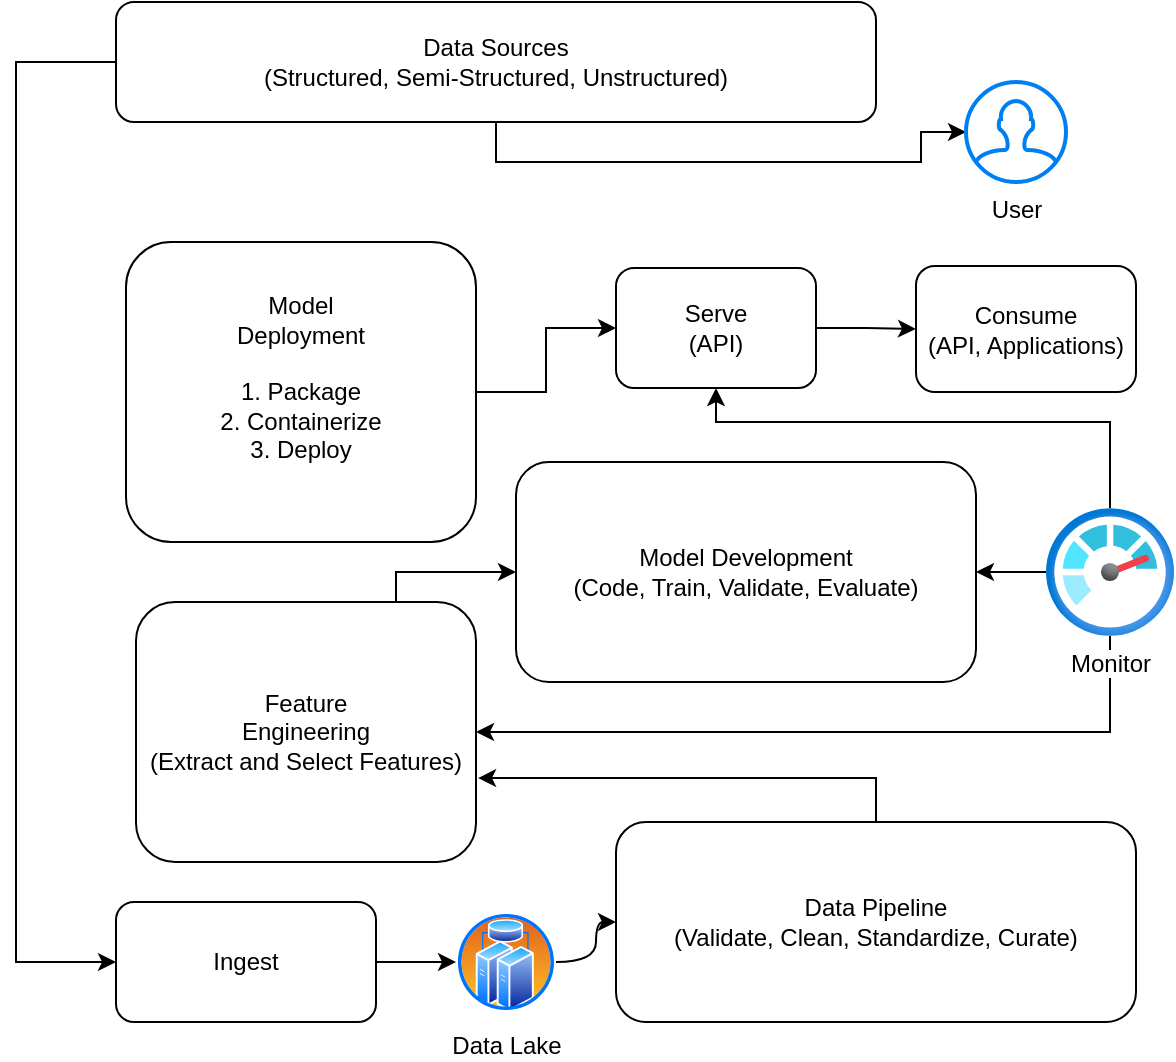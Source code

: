 <mxfile version="24.2.5" type="github">
  <diagram id="RiWKcLgWkrJcIcHR27N2">
    <mxGraphModel dx="878" dy="512" grid="1" gridSize="10" guides="1" tooltips="1" connect="1" arrows="1" fold="1" page="1" pageScale="1" pageWidth="850" pageHeight="1100" math="0" shadow="0">
      <root>
        <mxCell id="0" />
        <mxCell id="1" parent="0" />
        <mxCell id="2" value="Data Sources&lt;div&gt;(Structured, Semi-Structured, Unstructured)&lt;/div&gt;" style="rounded=1;whiteSpace=wrap;html=1;" parent="1" vertex="1">
          <mxGeometry x="150" y="40" width="380" height="60" as="geometry" />
        </mxCell>
        <mxCell id="VYimN6RkKvtl3lPOf37L-23" value="" style="edgeStyle=orthogonalEdgeStyle;rounded=0;orthogonalLoop=1;jettySize=auto;html=1;exitX=0.5;exitY=1;exitDx=0;exitDy=0;" edge="1" parent="1" source="2" target="VYimN6RkKvtl3lPOf37L-8">
          <mxGeometry relative="1" as="geometry" />
        </mxCell>
        <mxCell id="VYimN6RkKvtl3lPOf37L-4" value="Consume&lt;div&gt;(API, Applications)&lt;/div&gt;" style="rounded=1;whiteSpace=wrap;html=1;" vertex="1" parent="1">
          <mxGeometry x="550" y="172" width="110" height="63" as="geometry" />
        </mxCell>
        <mxCell id="VYimN6RkKvtl3lPOf37L-8" value="User" style="html=1;verticalLabelPosition=bottom;align=center;labelBackgroundColor=#ffffff;verticalAlign=top;strokeWidth=2;strokeColor=#0080F0;shadow=0;dashed=0;shape=mxgraph.ios7.icons.user;" vertex="1" parent="1">
          <mxGeometry x="575" y="80" width="50" height="50" as="geometry" />
        </mxCell>
        <mxCell id="VYimN6RkKvtl3lPOf37L-10" value="" style="edgeStyle=orthogonalEdgeStyle;rounded=0;orthogonalLoop=1;jettySize=auto;html=1;" edge="1" parent="1" source="VYimN6RkKvtl3lPOf37L-9" target="VYimN6RkKvtl3lPOf37L-4">
          <mxGeometry relative="1" as="geometry" />
        </mxCell>
        <mxCell id="VYimN6RkKvtl3lPOf37L-9" value="Serve&lt;div&gt;(API)&lt;/div&gt;" style="rounded=1;whiteSpace=wrap;html=1;" vertex="1" parent="1">
          <mxGeometry x="400" y="173" width="100" height="60" as="geometry" />
        </mxCell>
        <mxCell id="VYimN6RkKvtl3lPOf37L-12" value="" style="edgeStyle=orthogonalEdgeStyle;rounded=0;orthogonalLoop=1;jettySize=auto;html=1;" edge="1" parent="1" source="VYimN6RkKvtl3lPOf37L-11" target="VYimN6RkKvtl3lPOf37L-9">
          <mxGeometry relative="1" as="geometry" />
        </mxCell>
        <mxCell id="VYimN6RkKvtl3lPOf37L-11" value="Model&lt;div&gt;Deployment&lt;/div&gt;&lt;div&gt;&lt;br&gt;&lt;/div&gt;&lt;div&gt;1. Package&lt;/div&gt;&lt;div&gt;2. Containerize&lt;/div&gt;&lt;div&gt;3. Deploy&lt;/div&gt;&lt;div&gt;&lt;br&gt;&lt;/div&gt;" style="rounded=1;whiteSpace=wrap;html=1;" vertex="1" parent="1">
          <mxGeometry x="155" y="160" width="175" height="150" as="geometry" />
        </mxCell>
        <mxCell id="VYimN6RkKvtl3lPOf37L-13" value="Model Development&lt;div&gt;(Code, Train, Validate, Evaluate)&lt;/div&gt;" style="rounded=1;whiteSpace=wrap;html=1;" vertex="1" parent="1">
          <mxGeometry x="350" y="270" width="230" height="110" as="geometry" />
        </mxCell>
        <mxCell id="VYimN6RkKvtl3lPOf37L-18" style="edgeStyle=orthogonalEdgeStyle;rounded=0;orthogonalLoop=1;jettySize=auto;html=1;entryX=0;entryY=0.5;entryDx=0;entryDy=0;" edge="1" parent="1" source="VYimN6RkKvtl3lPOf37L-14" target="VYimN6RkKvtl3lPOf37L-13">
          <mxGeometry relative="1" as="geometry">
            <Array as="points">
              <mxPoint x="290" y="325" />
            </Array>
          </mxGeometry>
        </mxCell>
        <mxCell id="VYimN6RkKvtl3lPOf37L-14" value="Feature&lt;div&gt;Engineering&lt;/div&gt;&lt;div&gt;(Extract and Select Features)&lt;/div&gt;" style="rounded=1;whiteSpace=wrap;html=1;" vertex="1" parent="1">
          <mxGeometry x="160" y="340" width="170" height="130" as="geometry" />
        </mxCell>
        <mxCell id="VYimN6RkKvtl3lPOf37L-16" style="edgeStyle=orthogonalEdgeStyle;rounded=0;orthogonalLoop=1;jettySize=auto;html=1;" edge="1" parent="1" source="VYimN6RkKvtl3lPOf37L-15" target="VYimN6RkKvtl3lPOf37L-9">
          <mxGeometry relative="1" as="geometry">
            <Array as="points">
              <mxPoint x="647" y="250" />
              <mxPoint x="450" y="250" />
            </Array>
          </mxGeometry>
        </mxCell>
        <mxCell id="VYimN6RkKvtl3lPOf37L-17" value="" style="edgeStyle=orthogonalEdgeStyle;rounded=0;orthogonalLoop=1;jettySize=auto;html=1;" edge="1" parent="1" source="VYimN6RkKvtl3lPOf37L-15" target="VYimN6RkKvtl3lPOf37L-13">
          <mxGeometry relative="1" as="geometry" />
        </mxCell>
        <mxCell id="VYimN6RkKvtl3lPOf37L-30" style="rounded=0;orthogonalLoop=1;jettySize=auto;html=1;entryX=1;entryY=0.5;entryDx=0;entryDy=0;edgeStyle=orthogonalEdgeStyle;" edge="1" parent="1" source="VYimN6RkKvtl3lPOf37L-15" target="VYimN6RkKvtl3lPOf37L-14">
          <mxGeometry relative="1" as="geometry">
            <Array as="points">
              <mxPoint x="647" y="405" />
            </Array>
          </mxGeometry>
        </mxCell>
        <mxCell id="VYimN6RkKvtl3lPOf37L-15" value="Monitor" style="image;aspect=fixed;html=1;points=[];align=center;fontSize=12;image=img/lib/azure2/management_governance/Monitor.svg;" vertex="1" parent="1">
          <mxGeometry x="615" y="293" width="64" height="64" as="geometry" />
        </mxCell>
        <mxCell id="VYimN6RkKvtl3lPOf37L-20" value="Data Pipeline&lt;div&gt;(Validate, Clean, Standardize, Curate)&lt;/div&gt;" style="rounded=1;whiteSpace=wrap;html=1;" vertex="1" parent="1">
          <mxGeometry x="400" y="450" width="260" height="100" as="geometry" />
        </mxCell>
        <mxCell id="VYimN6RkKvtl3lPOf37L-27" value="" style="edgeStyle=orthogonalEdgeStyle;rounded=0;orthogonalLoop=1;jettySize=auto;html=1;" edge="1" parent="1" source="VYimN6RkKvtl3lPOf37L-24" target="VYimN6RkKvtl3lPOf37L-25">
          <mxGeometry relative="1" as="geometry" />
        </mxCell>
        <mxCell id="VYimN6RkKvtl3lPOf37L-24" value="Ingest" style="rounded=1;whiteSpace=wrap;html=1;" vertex="1" parent="1">
          <mxGeometry x="150" y="490" width="130" height="60" as="geometry" />
        </mxCell>
        <mxCell id="VYimN6RkKvtl3lPOf37L-26" value="" style="edgeStyle=orthogonalEdgeStyle;rounded=0;orthogonalLoop=1;jettySize=auto;html=1;curved=1;" edge="1" parent="1" source="VYimN6RkKvtl3lPOf37L-25" target="VYimN6RkKvtl3lPOf37L-20">
          <mxGeometry relative="1" as="geometry" />
        </mxCell>
        <mxCell id="VYimN6RkKvtl3lPOf37L-25" value="Data Lake" style="image;aspect=fixed;perimeter=ellipsePerimeter;html=1;align=center;shadow=0;dashed=0;spacingTop=3;image=img/lib/active_directory/cluster_server.svg;" vertex="1" parent="1">
          <mxGeometry x="320" y="495" width="50" height="50" as="geometry" />
        </mxCell>
        <mxCell id="VYimN6RkKvtl3lPOf37L-28" style="edgeStyle=orthogonalEdgeStyle;rounded=0;orthogonalLoop=1;jettySize=auto;html=1;entryX=0;entryY=0.5;entryDx=0;entryDy=0;exitX=0;exitY=0.5;exitDx=0;exitDy=0;" edge="1" parent="1" source="2" target="VYimN6RkKvtl3lPOf37L-24">
          <mxGeometry relative="1" as="geometry">
            <mxPoint x="120" y="70" as="sourcePoint" />
            <mxPoint x="120" y="520" as="targetPoint" />
            <Array as="points">
              <mxPoint x="100" y="70" />
              <mxPoint x="100" y="520" />
            </Array>
          </mxGeometry>
        </mxCell>
        <mxCell id="VYimN6RkKvtl3lPOf37L-31" style="edgeStyle=orthogonalEdgeStyle;rounded=0;orthogonalLoop=1;jettySize=auto;html=1;entryX=1.006;entryY=0.677;entryDx=0;entryDy=0;entryPerimeter=0;exitX=0.5;exitY=0;exitDx=0;exitDy=0;" edge="1" parent="1" source="VYimN6RkKvtl3lPOf37L-20" target="VYimN6RkKvtl3lPOf37L-14">
          <mxGeometry relative="1" as="geometry" />
        </mxCell>
      </root>
    </mxGraphModel>
  </diagram>
</mxfile>
